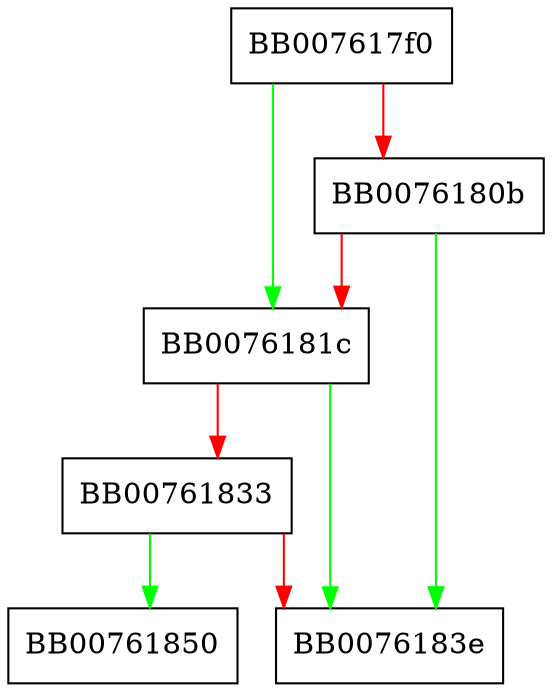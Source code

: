 digraph get_rsa_payload_e2 {
  node [shape="box"];
  graph [splines=ortho];
  BB007617f0 -> BB0076181c [color="green"];
  BB007617f0 -> BB0076180b [color="red"];
  BB0076180b -> BB0076183e [color="green"];
  BB0076180b -> BB0076181c [color="red"];
  BB0076181c -> BB0076183e [color="green"];
  BB0076181c -> BB00761833 [color="red"];
  BB00761833 -> BB00761850 [color="green"];
  BB00761833 -> BB0076183e [color="red"];
}